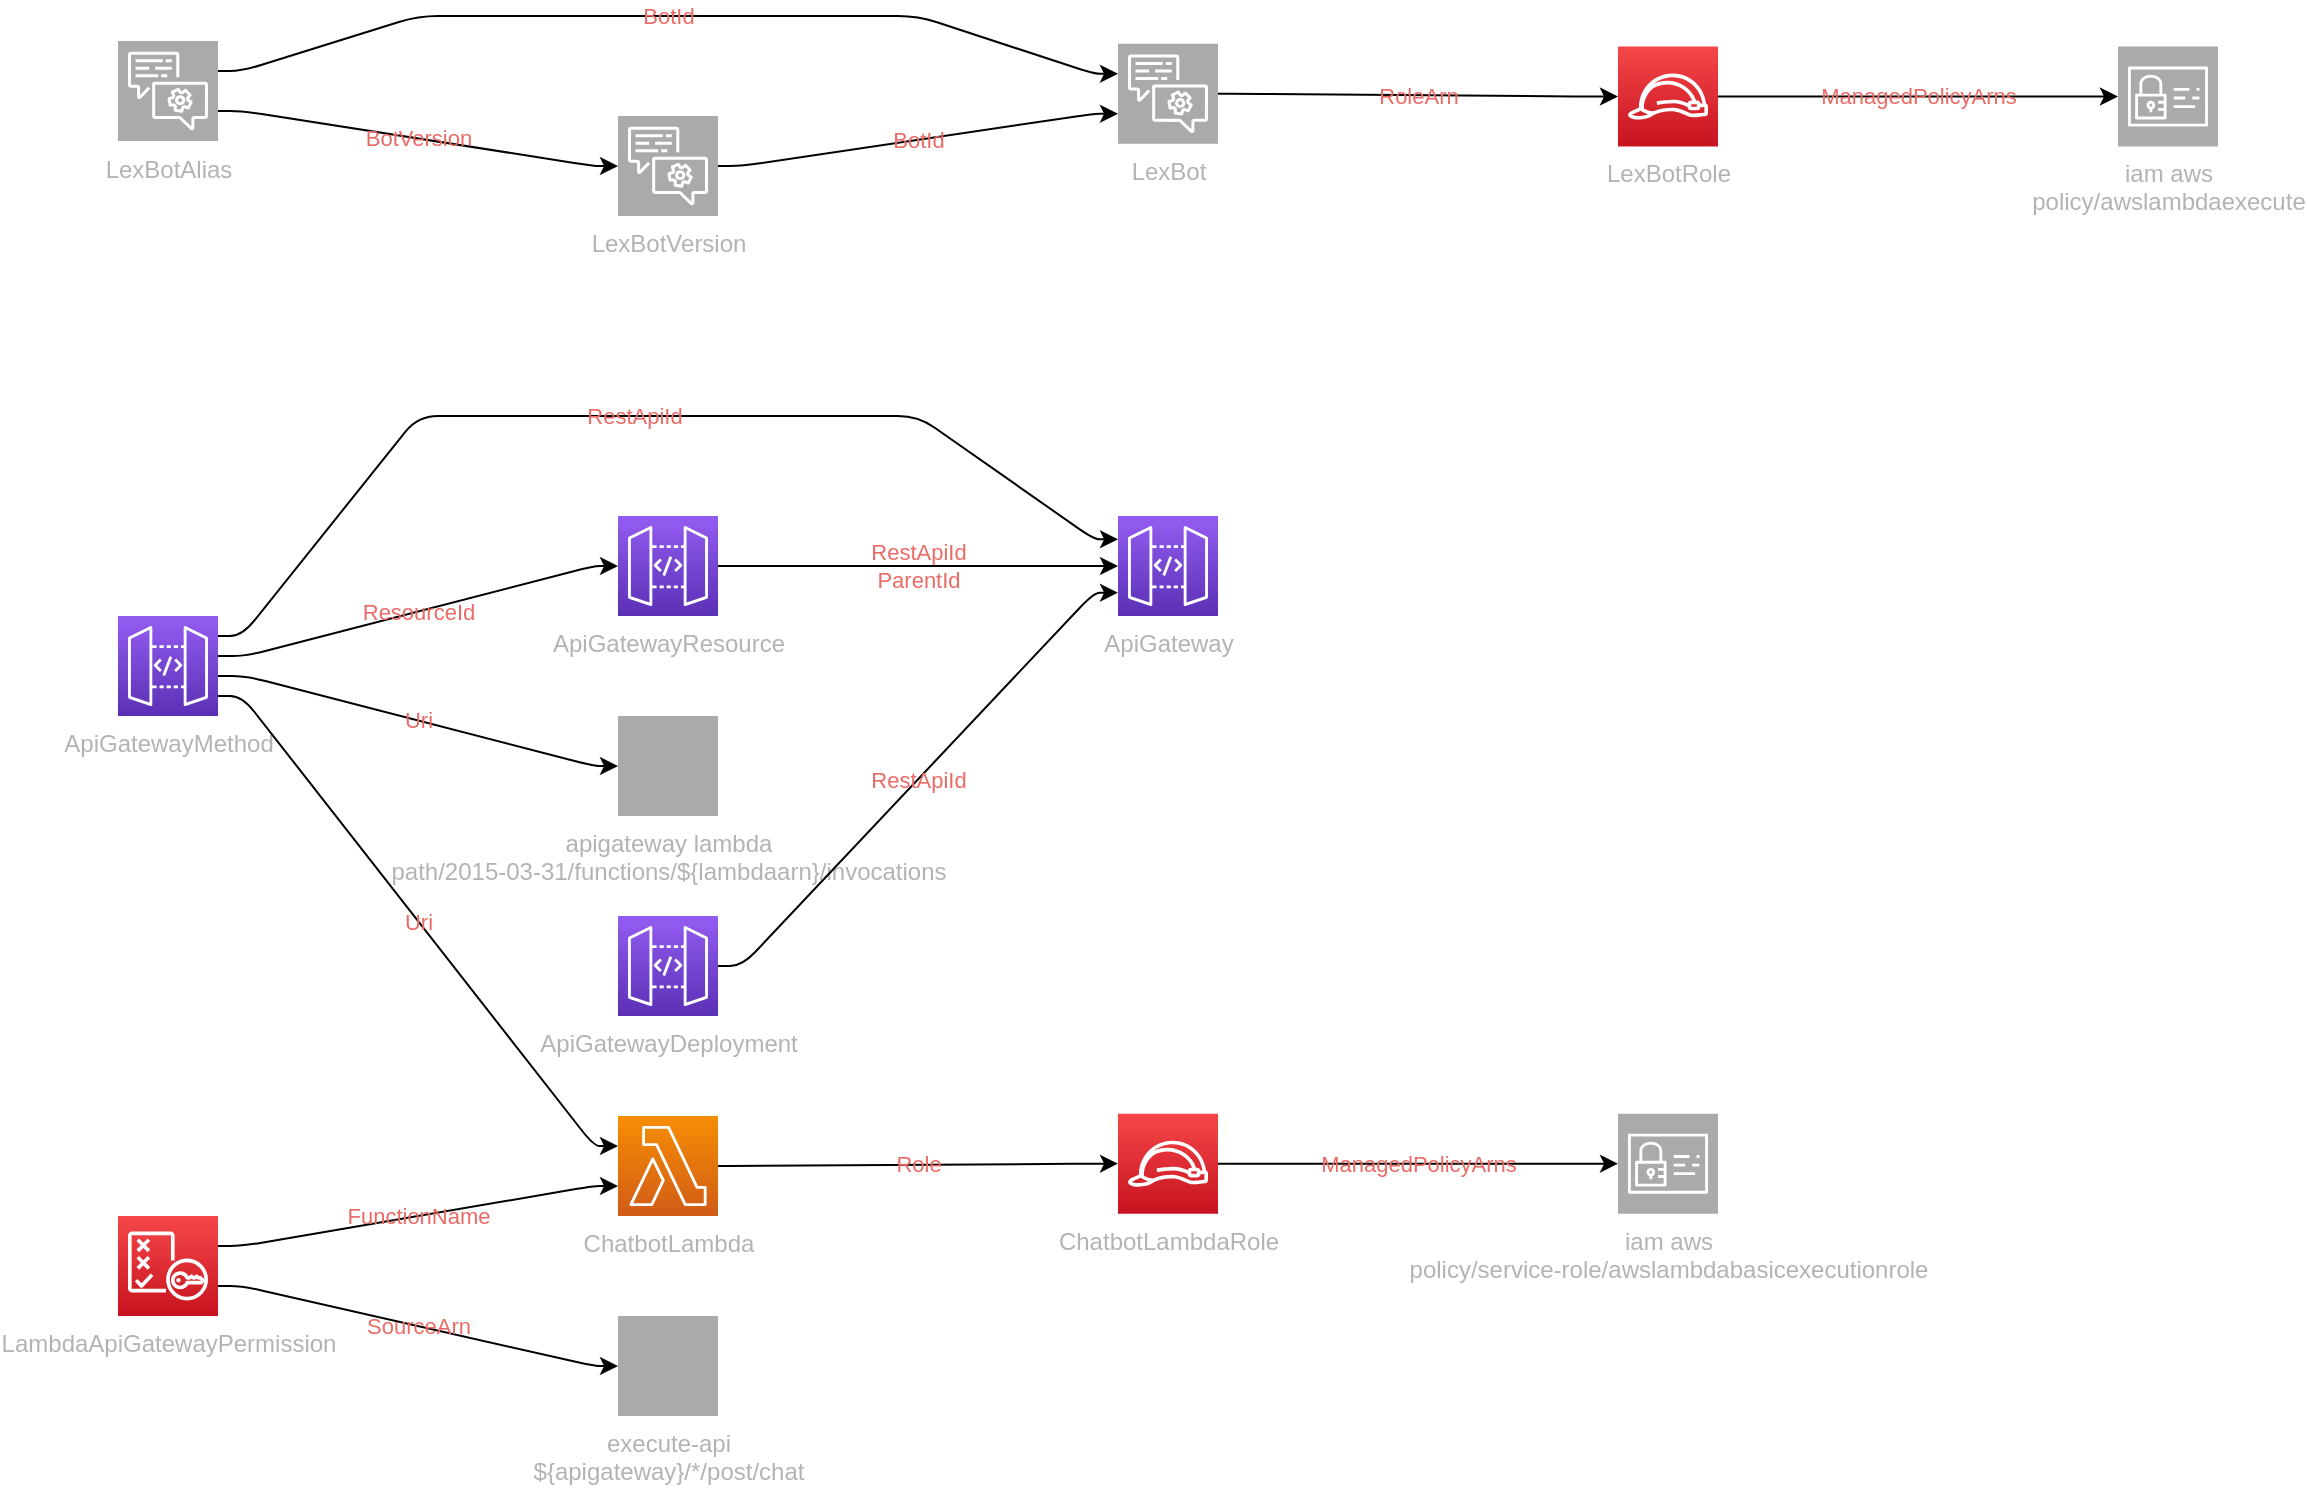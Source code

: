 <mxfile version="13.1.3" pages="2">
            <diagram id="diagramid" name="Diagram">
              <mxGraphModel><root><mxCell id="0"/><mxCell id="1" parent="0"/><mxCell id="2" value="LexBot" style="outlineConnect=0;fontColor=#B3B3B3;gradientColor=#aaaaaa;gradientDirection=north;fillColor=#aaaaaa;strokeColor=#ffffff;dashed=0;verticalLabelPosition=bottom;verticalAlign=top;align=center;html=1;fontSize=12;fontStyle=0;aspect=fixed;shape=mxgraph.aws4.resourceIcon;resIcon=mxgraph.aws4.lex;" vertex="1" parent="1"><mxGeometry x="500" y="13.889" width="50" height="50" as="geometry"/></mxCell><mxCell id="3" value="LexBotRole" style="outlineConnect=0;fontColor=#B3B3B3;gradientColor=#F54749;gradientDirection=north;fillColor=#C7131F;strokeColor=#ffffff;dashed=0;verticalLabelPosition=bottom;verticalAlign=top;align=center;html=1;fontSize=12;fontStyle=0;aspect=fixed;shape=mxgraph.aws4.resourceIcon;resIcon=mxgraph.aws4.role;" vertex="1" parent="1"><mxGeometry x="750" y="15.278" width="50" height="50" as="geometry"/></mxCell><mxCell id="4" value="LexBotVersion" style="outlineConnect=0;fontColor=#B3B3B3;gradientColor=#aaaaaa;gradientDirection=north;fillColor=#aaaaaa;strokeColor=#ffffff;dashed=0;verticalLabelPosition=bottom;verticalAlign=top;align=center;html=1;fontSize=12;fontStyle=0;aspect=fixed;shape=mxgraph.aws4.resourceIcon;resIcon=mxgraph.aws4.lex;" vertex="1" parent="1"><mxGeometry x="250" y="50" width="50" height="50" as="geometry"/></mxCell><mxCell id="5" value="LexBotAlias" style="outlineConnect=0;fontColor=#B3B3B3;gradientColor=#aaaaaa;gradientDirection=north;fillColor=#aaaaaa;strokeColor=#ffffff;dashed=0;verticalLabelPosition=bottom;verticalAlign=top;align=center;html=1;fontSize=12;fontStyle=0;aspect=fixed;shape=mxgraph.aws4.resourceIcon;resIcon=mxgraph.aws4.lex;" vertex="1" parent="1"><mxGeometry y="12.5" width="50" height="50" as="geometry"/></mxCell><mxCell id="6" value="ChatbotLambda" style="outlineConnect=0;fontColor=#B3B3B3;gradientColor=#F78E04;gradientDirection=north;fillColor=#D05C17;strokeColor=#ffffff;dashed=0;verticalLabelPosition=bottom;verticalAlign=top;align=center;html=1;fontSize=12;fontStyle=0;aspect=fixed;shape=mxgraph.aws4.resourceIcon;resIcon=mxgraph.aws4.lambda;" vertex="1" parent="1"><mxGeometry x="250" y="550" width="50" height="50" as="geometry"/></mxCell><mxCell id="7" value="ChatbotLambdaRole" style="outlineConnect=0;fontColor=#B3B3B3;gradientColor=#F54749;gradientDirection=north;fillColor=#C7131F;strokeColor=#ffffff;dashed=0;verticalLabelPosition=bottom;verticalAlign=top;align=center;html=1;fontSize=12;fontStyle=0;aspect=fixed;shape=mxgraph.aws4.resourceIcon;resIcon=mxgraph.aws4.role;" vertex="1" parent="1"><mxGeometry x="500" y="548.828" width="50" height="50" as="geometry"/></mxCell><mxCell id="8" value="ApiGateway" style="outlineConnect=0;fontColor=#B3B3B3;gradientColor=#945DF2;gradientDirection=north;fillColor=#5A30B5;strokeColor=#ffffff;dashed=0;verticalLabelPosition=bottom;verticalAlign=top;align=center;html=1;fontSize=12;fontStyle=0;aspect=fixed;shape=mxgraph.aws4.resourceIcon;resIcon=mxgraph.aws4.api_gateway;" vertex="1" parent="1"><mxGeometry x="500" y="250" width="50" height="50" as="geometry"/></mxCell><mxCell id="9" value="ApiGatewayResource" style="outlineConnect=0;fontColor=#B3B3B3;gradientColor=#945DF2;gradientDirection=north;fillColor=#5A30B5;strokeColor=#ffffff;dashed=0;verticalLabelPosition=bottom;verticalAlign=top;align=center;html=1;fontSize=12;fontStyle=0;aspect=fixed;shape=mxgraph.aws4.resourceIcon;resIcon=mxgraph.aws4.api_gateway;" vertex="1" parent="1"><mxGeometry x="250" y="250" width="50" height="50" as="geometry"/></mxCell><mxCell id="10" value="ApiGatewayMethod" style="outlineConnect=0;fontColor=#B3B3B3;gradientColor=#945DF2;gradientDirection=north;fillColor=#5A30B5;strokeColor=#ffffff;dashed=0;verticalLabelPosition=bottom;verticalAlign=top;align=center;html=1;fontSize=12;fontStyle=0;aspect=fixed;shape=mxgraph.aws4.resourceIcon;resIcon=mxgraph.aws4.api_gateway;" vertex="1" parent="1"><mxGeometry y="300" width="50" height="50" as="geometry"/></mxCell><mxCell id="11" value="ApiGatewayDeployment" style="outlineConnect=0;fontColor=#B3B3B3;gradientColor=#945DF2;gradientDirection=north;fillColor=#5A30B5;strokeColor=#ffffff;dashed=0;verticalLabelPosition=bottom;verticalAlign=top;align=center;html=1;fontSize=12;fontStyle=0;aspect=fixed;shape=mxgraph.aws4.resourceIcon;resIcon=mxgraph.aws4.api_gateway;" vertex="1" parent="1"><mxGeometry x="250" y="450" width="50" height="50" as="geometry"/></mxCell><mxCell id="12" value="LambdaApiGatewayPermission" style="outlineConnect=0;fontColor=#B3B3B3;gradientColor=#F54749;gradientDirection=north;fillColor=#C7131F;strokeColor=#ffffff;dashed=0;verticalLabelPosition=bottom;verticalAlign=top;align=center;html=1;fontSize=12;fontStyle=0;aspect=fixed;shape=mxgraph.aws4.resourceIcon;resIcon=mxgraph.aws4.policy;" vertex="1" parent="1"><mxGeometry y="600" width="50" height="50" as="geometry"/></mxCell><mxCell id="13" value="iam  aws&#xA;policy/awslambdaexecute" style="outlineConnect=0;fontColor=#B3B3B3;gradientColor=#aaaaaa;gradientDirection=north;fillColor=#aaaaaa;strokeColor=#ffffff;dashed=0;verticalLabelPosition=bottom;verticalAlign=top;align=center;html=1;fontSize=12;fontStyle=0;aspect=fixed;shape=mxgraph.aws4.resourceIcon;resIcon=mxgraph.aws4.identity_and_access_management;" vertex="1" parent="1"><mxGeometry x="1000" y="15.278" width="50" height="50" as="geometry"/></mxCell><mxCell id="14" value="iam  aws&#xA;policy/service-role/awslambdabasicexecutionrole" style="outlineConnect=0;fontColor=#B3B3B3;gradientColor=#aaaaaa;gradientDirection=north;fillColor=#aaaaaa;strokeColor=#ffffff;dashed=0;verticalLabelPosition=bottom;verticalAlign=top;align=center;html=1;fontSize=12;fontStyle=0;aspect=fixed;shape=mxgraph.aws4.resourceIcon;resIcon=mxgraph.aws4.identity_and_access_management;" vertex="1" parent="1"><mxGeometry x="750" y="548.828" width="50" height="50" as="geometry"/></mxCell><mxCell id="15" value="apigateway  lambda&#xA;path/2015-03-31/functions/${lambdaarn}/invocations" style="outlineConnect=0;fontColor=#B3B3B3;gradientColor=#aaaaaa;gradientDirection=north;fillColor=#aaaaaa;strokeColor=#ffffff;dashed=0;verticalLabelPosition=bottom;verticalAlign=top;align=center;html=1;fontSize=12;fontStyle=0;aspect=fixed;shape=mxgraph.aws4.resourceIcon;resIcon=mxgraph.aws4.apigateway;" vertex="1" parent="1"><mxGeometry x="250" y="350" width="50" height="50" as="geometry"/></mxCell><mxCell id="16" value="execute-api  &#xA;${apigateway}/*/post/chat" style="outlineConnect=0;fontColor=#B3B3B3;gradientColor=#aaaaaa;gradientDirection=north;fillColor=#aaaaaa;strokeColor=#ffffff;dashed=0;verticalLabelPosition=bottom;verticalAlign=top;align=center;html=1;fontSize=12;fontStyle=0;aspect=fixed;shape=mxgraph.aws4.resourceIcon;resIcon=mxgraph.aws4.execute-api;" vertex="1" parent="1"><mxGeometry x="250" y="650" width="50" height="50" as="geometry"/></mxCell><mxCell id="LexBotRole|LexBot" value="RoleArn" style="edgeStyle=orthogonalEdgeStyle;rounded=1;orthogonalLoop=1;jettySize=auto;html=1;labelBackgroundColor=none;fontColor=#EA6B66;noEdgeStyle=1;orthogonal=1;" edge="1" parent="1" source="2" target="3"><mxGeometry relative="1" as="geometry"><Array as="points"><mxPoint x="562" y="38.889"/><mxPoint x="738" y="40.278"/></Array></mxGeometry></mxCell><mxCell id="iam  aws&#xA;policy/awslambdaexecute|LexBotRole" value="ManagedPolicyArns" style="edgeStyle=orthogonalEdgeStyle;rounded=1;orthogonalLoop=1;jettySize=auto;html=1;labelBackgroundColor=none;fontColor=#EA6B66;noEdgeStyle=1;orthogonal=1;" edge="1" parent="1" source="3" target="13"><mxGeometry relative="1" as="geometry"><Array as="points"><mxPoint x="812" y="40.278"/><mxPoint x="988" y="40.278"/></Array></mxGeometry></mxCell><mxCell id="LexBot|LexBotVersion" value="BotId" style="edgeStyle=orthogonalEdgeStyle;rounded=1;orthogonalLoop=1;jettySize=auto;html=1;labelBackgroundColor=none;fontColor=#EA6B66;noEdgeStyle=1;orthogonal=1;" edge="1" parent="1" source="4" target="2"><mxGeometry relative="1" as="geometry"><Array as="points"><mxPoint x="312" y="75"/><mxPoint x="488" y="48.889"/></Array></mxGeometry></mxCell><mxCell id="LexBot|LexBotAlias" value="BotId" style="edgeStyle=orthogonalEdgeStyle;rounded=1;orthogonalLoop=1;jettySize=auto;html=1;labelBackgroundColor=none;fontColor=#EA6B66;noEdgeStyle=1;orthogonal=1;" edge="1" parent="1" source="5" target="2"><mxGeometry relative="1" as="geometry"><Array as="points"><mxPoint x="62" y="27.5"/><mxPoint x="150"/><mxPoint x="400"/><mxPoint x="488" y="28.889"/></Array></mxGeometry></mxCell><mxCell id="LexBotVersion|LexBotAlias" value="BotVersion" style="edgeStyle=orthogonalEdgeStyle;rounded=1;orthogonalLoop=1;jettySize=auto;html=1;labelBackgroundColor=none;fontColor=#EA6B66;noEdgeStyle=1;orthogonal=1;" edge="1" parent="1" source="5" target="4"><mxGeometry relative="1" as="geometry"><Array as="points"><mxPoint x="62" y="47.5"/><mxPoint x="238" y="75"/></Array></mxGeometry></mxCell><mxCell id="ChatbotLambdaRole|ChatbotLambda" value="Role" style="edgeStyle=orthogonalEdgeStyle;rounded=1;orthogonalLoop=1;jettySize=auto;html=1;labelBackgroundColor=none;fontColor=#EA6B66;noEdgeStyle=1;orthogonal=1;" edge="1" parent="1" source="6" target="7"><mxGeometry relative="1" as="geometry"><Array as="points"><mxPoint x="312" y="575"/><mxPoint x="488" y="573.828"/></Array></mxGeometry></mxCell><mxCell id="iam  aws&#xA;policy/service-role/awslambdabasicexecutionrole|ChatbotLambdaRole" value="ManagedPolicyArns" style="edgeStyle=orthogonalEdgeStyle;rounded=1;orthogonalLoop=1;jettySize=auto;html=1;labelBackgroundColor=none;fontColor=#EA6B66;noEdgeStyle=1;orthogonal=1;" edge="1" parent="1" source="7" target="14"><mxGeometry relative="1" as="geometry"><Array as="points"><mxPoint x="562" y="573.828"/><mxPoint x="738" y="573.828"/></Array></mxGeometry></mxCell><mxCell id="ApiGateway|ApiGatewayResource" value="RestApiId&#xA;ParentId" style="edgeStyle=orthogonalEdgeStyle;rounded=1;orthogonalLoop=1;jettySize=auto;html=1;labelBackgroundColor=none;fontColor=#EA6B66;noEdgeStyle=1;orthogonal=1;" edge="1" parent="1" source="9" target="8"><mxGeometry relative="1" as="geometry"><Array as="points"><mxPoint x="312" y="275"/><mxPoint x="486" y="275"/></Array></mxGeometry></mxCell><mxCell id="ApiGateway|ApiGatewayMethod" value="RestApiId" style="edgeStyle=orthogonalEdgeStyle;rounded=1;orthogonalLoop=1;jettySize=auto;html=1;labelBackgroundColor=none;fontColor=#EA6B66;noEdgeStyle=1;orthogonal=1;" edge="1" parent="1" source="10" target="8"><mxGeometry relative="1" as="geometry"><Array as="points"><mxPoint x="62" y="310"/><mxPoint x="150" y="200"/><mxPoint x="400" y="200"/><mxPoint x="488" y="261.667"/></Array></mxGeometry></mxCell><mxCell id="ApiGatewayResource|ApiGatewayMethod" value="ResourceId" style="edgeStyle=orthogonalEdgeStyle;rounded=1;orthogonalLoop=1;jettySize=auto;html=1;labelBackgroundColor=none;fontColor=#EA6B66;noEdgeStyle=1;orthogonal=1;" edge="1" parent="1" source="10" target="9"><mxGeometry relative="1" as="geometry"><Array as="points"><mxPoint x="64" y="320"/><mxPoint x="238" y="275"/></Array></mxGeometry></mxCell><mxCell id="apigateway  lambda&#xA;path/2015-03-31/functions/${lambdaarn}/invocations|ApiGatewayMethod" value="Uri" style="edgeStyle=orthogonalEdgeStyle;rounded=1;orthogonalLoop=1;jettySize=auto;html=1;labelBackgroundColor=none;fontColor=#EA6B66;noEdgeStyle=1;orthogonal=1;" edge="1" parent="1" source="10" target="15"><mxGeometry relative="1" as="geometry"><Array as="points"><mxPoint x="64" y="330"/><mxPoint x="238" y="375"/></Array></mxGeometry></mxCell><mxCell id="ChatbotLambda|ApiGatewayMethod" value="Uri" style="edgeStyle=orthogonalEdgeStyle;rounded=1;orthogonalLoop=1;jettySize=auto;html=1;labelBackgroundColor=none;fontColor=#EA6B66;noEdgeStyle=1;orthogonal=1;" edge="1" parent="1" source="10" target="6"><mxGeometry relative="1" as="geometry"><Array as="points"><mxPoint x="62" y="340"/><mxPoint x="238" y="565"/></Array></mxGeometry></mxCell><mxCell id="ApiGateway|ApiGatewayDeployment" value="RestApiId" style="edgeStyle=orthogonalEdgeStyle;rounded=1;orthogonalLoop=1;jettySize=auto;html=1;labelBackgroundColor=none;fontColor=#EA6B66;noEdgeStyle=1;orthogonal=1;" edge="1" parent="1" source="11" target="8"><mxGeometry relative="1" as="geometry"><Array as="points"><mxPoint x="312" y="475"/><mxPoint x="488" y="288.333"/></Array></mxGeometry></mxCell><mxCell id="execute-api  &#xA;${apigateway}/*/post/chat|LambdaApiGatewayPermission" value="SourceArn" style="edgeStyle=orthogonalEdgeStyle;rounded=1;orthogonalLoop=1;jettySize=auto;html=1;labelBackgroundColor=none;fontColor=#EA6B66;noEdgeStyle=1;orthogonal=1;" edge="1" parent="1" source="12" target="16"><mxGeometry relative="1" as="geometry"><Array as="points"><mxPoint x="62" y="635"/><mxPoint x="238" y="675"/></Array></mxGeometry></mxCell><mxCell id="ChatbotLambda|LambdaApiGatewayPermission" value="FunctionName" style="edgeStyle=orthogonalEdgeStyle;rounded=1;orthogonalLoop=1;jettySize=auto;html=1;labelBackgroundColor=none;fontColor=#EA6B66;noEdgeStyle=1;orthogonal=1;" edge="1" parent="1" source="12" target="6"><mxGeometry relative="1" as="geometry"><Array as="points"><mxPoint x="62" y="615"/><mxPoint x="238" y="585"/></Array></mxGeometry></mxCell></root></mxGraphModel>
            </diagram>
          </mxfile>